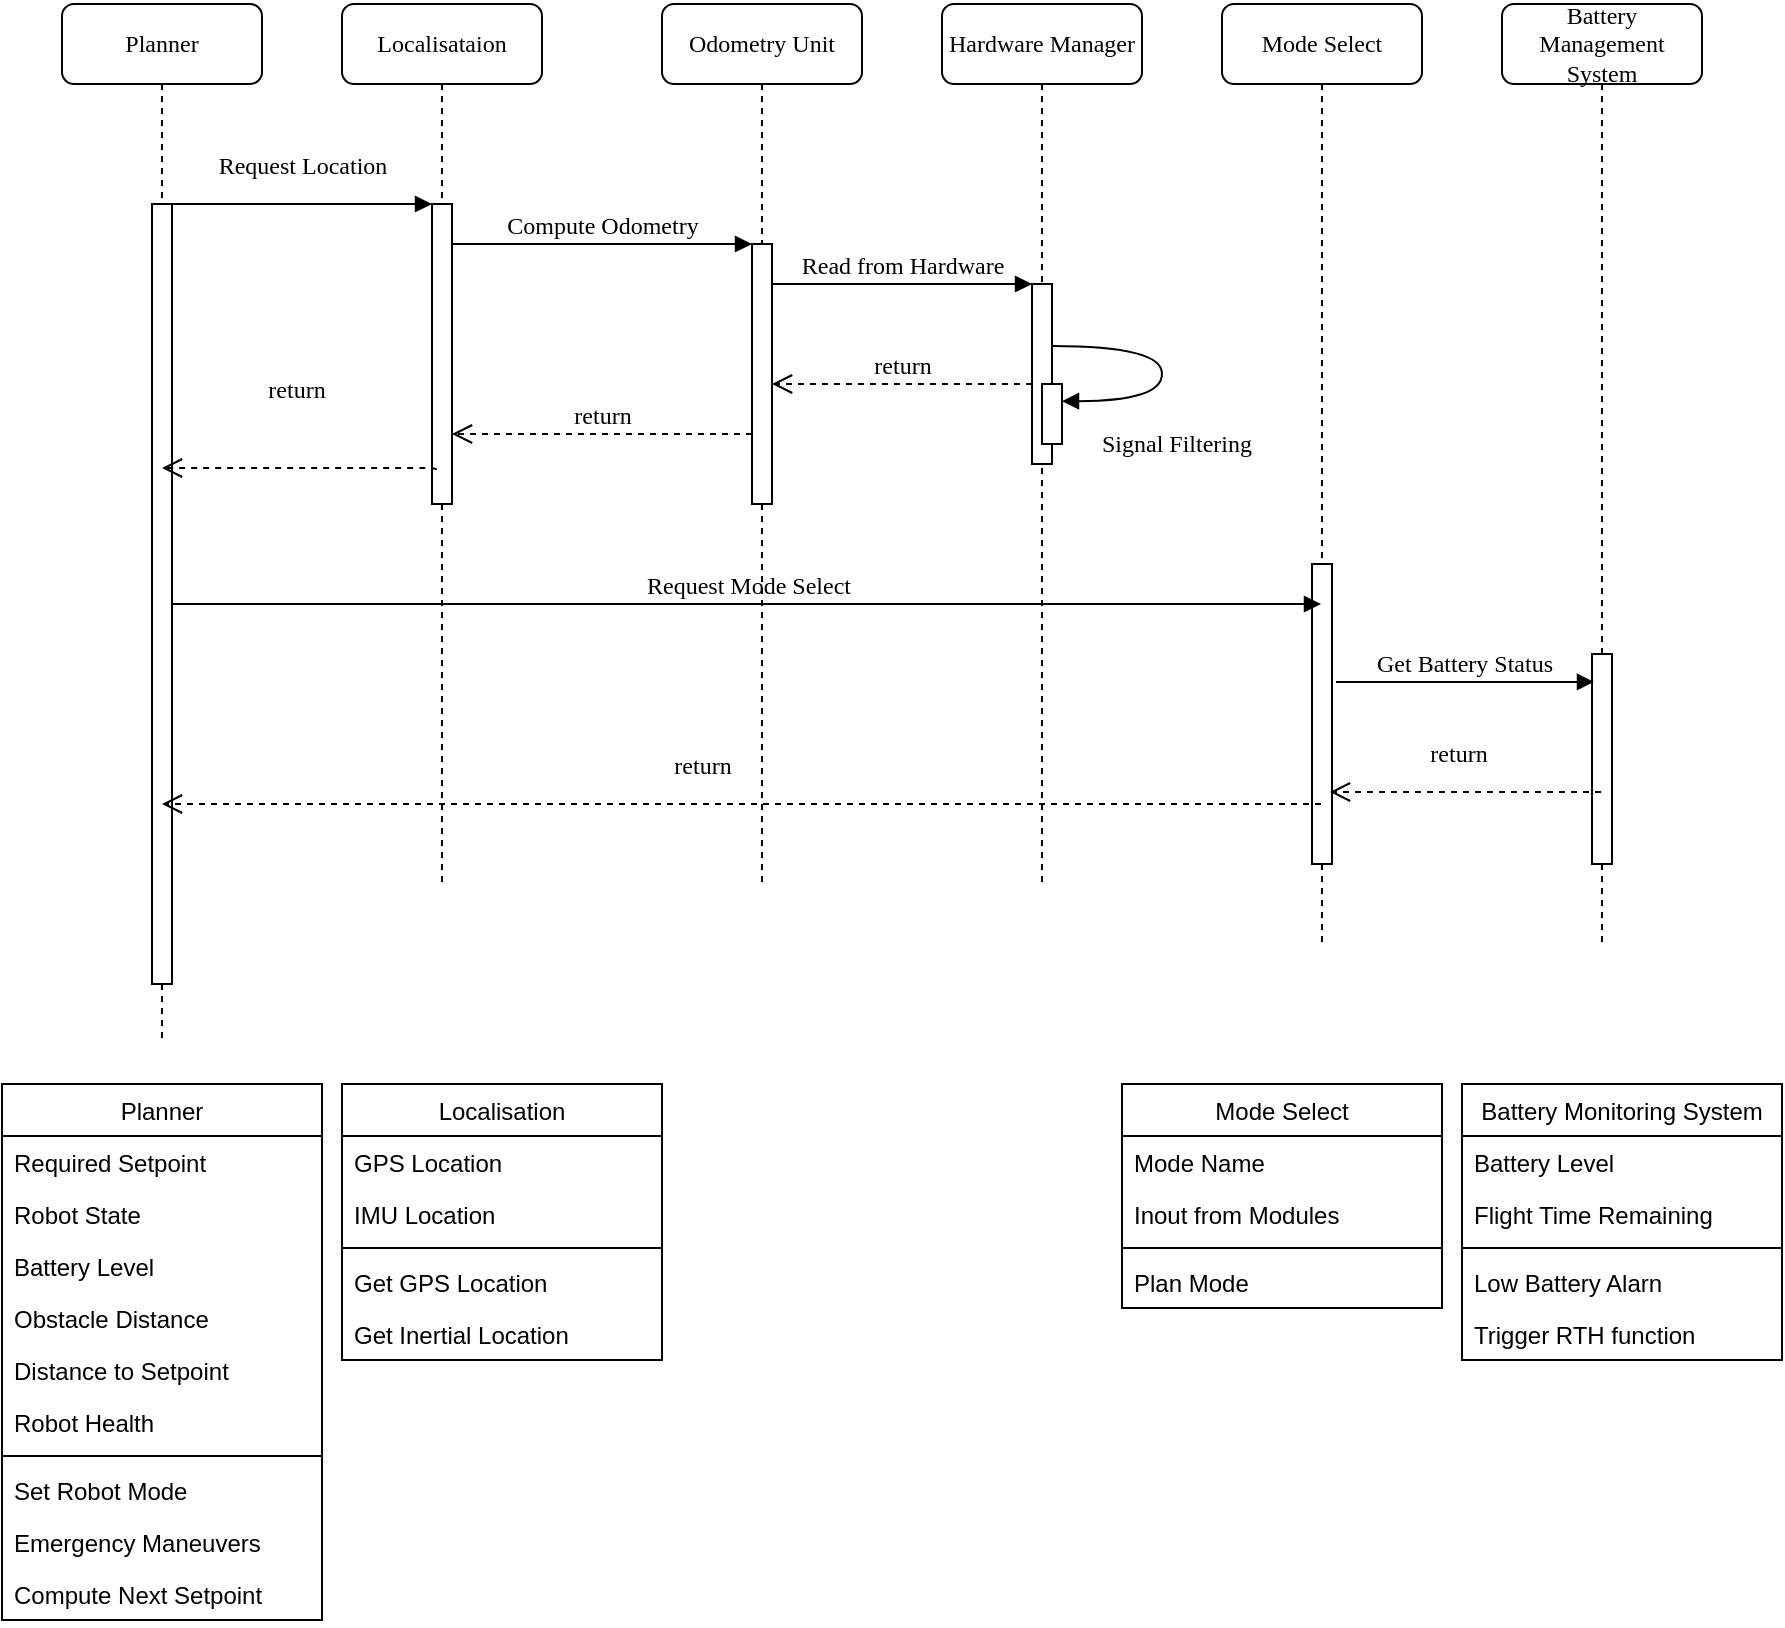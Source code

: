 <mxfile version="12.6.7" type="device"><diagram name="Page-1" id="13e1069c-82ec-6db2-03f1-153e76fe0fe0"><mxGraphModel dx="1357" dy="728" grid="1" gridSize="10" guides="1" tooltips="1" connect="1" arrows="1" fold="1" page="1" pageScale="1" pageWidth="1100" pageHeight="850" background="#ffffff" math="0" shadow="0"><root><mxCell id="0"/><mxCell id="1" parent="0"/><mxCell id="7baba1c4bc27f4b0-2" value="Localisataion" style="shape=umlLifeline;perimeter=lifelinePerimeter;whiteSpace=wrap;html=1;container=1;collapsible=0;recursiveResize=0;outlineConnect=0;rounded=1;shadow=0;comic=0;labelBackgroundColor=none;strokeWidth=1;fontFamily=Verdana;fontSize=12;align=center;" parent="1" vertex="1"><mxGeometry x="190" y="10" width="100" height="440" as="geometry"/></mxCell><mxCell id="7baba1c4bc27f4b0-10" value="" style="html=1;points=[];perimeter=orthogonalPerimeter;rounded=0;shadow=0;comic=0;labelBackgroundColor=none;strokeWidth=1;fontFamily=Verdana;fontSize=12;align=center;" parent="7baba1c4bc27f4b0-2" vertex="1"><mxGeometry x="45" y="100" width="10" height="150" as="geometry"/></mxCell><mxCell id="7baba1c4bc27f4b0-3" value="Odometry Unit" style="shape=umlLifeline;perimeter=lifelinePerimeter;whiteSpace=wrap;html=1;container=1;collapsible=0;recursiveResize=0;outlineConnect=0;rounded=1;shadow=0;comic=0;labelBackgroundColor=none;strokeWidth=1;fontFamily=Verdana;fontSize=12;align=center;" parent="1" vertex="1"><mxGeometry x="350" y="10" width="100" height="440" as="geometry"/></mxCell><mxCell id="7baba1c4bc27f4b0-13" value="" style="html=1;points=[];perimeter=orthogonalPerimeter;rounded=0;shadow=0;comic=0;labelBackgroundColor=none;strokeWidth=1;fontFamily=Verdana;fontSize=12;align=center;" parent="7baba1c4bc27f4b0-3" vertex="1"><mxGeometry x="45" y="120" width="10" height="130" as="geometry"/></mxCell><mxCell id="7baba1c4bc27f4b0-4" value="Hardware Manager" style="shape=umlLifeline;perimeter=lifelinePerimeter;whiteSpace=wrap;html=1;container=1;collapsible=0;recursiveResize=0;outlineConnect=0;rounded=1;shadow=0;comic=0;labelBackgroundColor=none;strokeWidth=1;fontFamily=Verdana;fontSize=12;align=center;" parent="1" vertex="1"><mxGeometry x="490" y="10" width="100" height="440" as="geometry"/></mxCell><mxCell id="7baba1c4bc27f4b0-5" value="Mode Select" style="shape=umlLifeline;perimeter=lifelinePerimeter;whiteSpace=wrap;html=1;container=1;collapsible=0;recursiveResize=0;outlineConnect=0;rounded=1;shadow=0;comic=0;labelBackgroundColor=none;strokeWidth=1;fontFamily=Verdana;fontSize=12;align=center;" parent="1" vertex="1"><mxGeometry x="630" y="10" width="100" height="470" as="geometry"/></mxCell><mxCell id="7baba1c4bc27f4b0-19" value="" style="html=1;points=[];perimeter=orthogonalPerimeter;rounded=0;shadow=0;comic=0;labelBackgroundColor=none;strokeWidth=1;fontFamily=Verdana;fontSize=12;align=center;" parent="7baba1c4bc27f4b0-5" vertex="1"><mxGeometry x="45" y="280" width="10" height="150" as="geometry"/></mxCell><mxCell id="7baba1c4bc27f4b0-6" value="Battery Management System" style="shape=umlLifeline;perimeter=lifelinePerimeter;whiteSpace=wrap;html=1;container=1;collapsible=0;recursiveResize=0;outlineConnect=0;rounded=1;shadow=0;comic=0;labelBackgroundColor=none;strokeWidth=1;fontFamily=Verdana;fontSize=12;align=center;" parent="1" vertex="1"><mxGeometry x="770" y="10" width="100" height="470" as="geometry"/></mxCell><mxCell id="7baba1c4bc27f4b0-28" value="" style="html=1;points=[];perimeter=orthogonalPerimeter;rounded=0;shadow=0;comic=0;labelBackgroundColor=none;strokeWidth=1;fontFamily=Verdana;fontSize=12;align=center;" parent="7baba1c4bc27f4b0-6" vertex="1"><mxGeometry x="45" y="325" width="10" height="105" as="geometry"/></mxCell><mxCell id="7baba1c4bc27f4b0-8" value="Planner" style="shape=umlLifeline;perimeter=lifelinePerimeter;whiteSpace=wrap;html=1;container=1;collapsible=0;recursiveResize=0;outlineConnect=0;rounded=1;shadow=0;comic=0;labelBackgroundColor=none;strokeWidth=1;fontFamily=Verdana;fontSize=12;align=center;" parent="1" vertex="1"><mxGeometry x="50" y="10" width="100" height="520" as="geometry"/></mxCell><mxCell id="7baba1c4bc27f4b0-9" value="" style="html=1;points=[];perimeter=orthogonalPerimeter;rounded=0;shadow=0;comic=0;labelBackgroundColor=none;strokeWidth=1;fontFamily=Verdana;fontSize=12;align=center;" parent="7baba1c4bc27f4b0-8" vertex="1"><mxGeometry x="45" y="100" width="10" height="390" as="geometry"/></mxCell><mxCell id="7baba1c4bc27f4b0-16" value="" style="html=1;points=[];perimeter=orthogonalPerimeter;rounded=0;shadow=0;comic=0;labelBackgroundColor=none;strokeWidth=1;fontFamily=Verdana;fontSize=12;align=center;" parent="1" vertex="1"><mxGeometry x="535" y="150" width="10" height="90" as="geometry"/></mxCell><mxCell id="7baba1c4bc27f4b0-17" value="Read from Hardware" style="html=1;verticalAlign=bottom;endArrow=block;labelBackgroundColor=none;fontFamily=Verdana;fontSize=12;edgeStyle=elbowEdgeStyle;elbow=vertical;" parent="1" source="7baba1c4bc27f4b0-13" target="7baba1c4bc27f4b0-16" edge="1"><mxGeometry relative="1" as="geometry"><mxPoint x="460" y="150" as="sourcePoint"/><Array as="points"><mxPoint x="410" y="150"/></Array></mxGeometry></mxCell><mxCell id="7baba1c4bc27f4b0-23" value="Request Mode Select" style="html=1;verticalAlign=bottom;endArrow=block;labelBackgroundColor=none;fontFamily=Verdana;fontSize=12;" parent="1" source="7baba1c4bc27f4b0-9" target="7baba1c4bc27f4b0-5" edge="1"><mxGeometry relative="1" as="geometry"><mxPoint x="460" y="350" as="sourcePoint"/><mxPoint x="535" y="370" as="targetPoint"/><Array as="points"><mxPoint x="520" y="310"/><mxPoint x="610" y="310"/></Array></mxGeometry></mxCell><mxCell id="7baba1c4bc27f4b0-30" value="return" style="html=1;verticalAlign=bottom;endArrow=open;dashed=1;endSize=8;labelBackgroundColor=none;fontFamily=Verdana;fontSize=12;edgeStyle=elbowEdgeStyle;elbow=vertical;entryX=0.9;entryY=0.76;entryDx=0;entryDy=0;entryPerimeter=0;" parent="1" source="7baba1c4bc27f4b0-6" target="7baba1c4bc27f4b0-19" edge="1"><mxGeometry x="0.073" y="-10" relative="1" as="geometry"><mxPoint x="690" y="470" as="targetPoint"/><Array as="points"><mxPoint x="730" y="404"/><mxPoint x="750" y="470"/><mxPoint x="730" y="480"/></Array><mxPoint x="1" as="offset"/></mxGeometry></mxCell><mxCell id="7baba1c4bc27f4b0-11" value="Request Location" style="html=1;verticalAlign=bottom;endArrow=block;entryX=0;entryY=0;labelBackgroundColor=none;fontFamily=Verdana;fontSize=12;edgeStyle=elbowEdgeStyle;elbow=vertical;" parent="1" source="7baba1c4bc27f4b0-9" target="7baba1c4bc27f4b0-10" edge="1"><mxGeometry y="10" relative="1" as="geometry"><mxPoint x="170" y="120" as="sourcePoint"/><mxPoint as="offset"/></mxGeometry></mxCell><mxCell id="7baba1c4bc27f4b0-14" value="Compute Odometry" style="html=1;verticalAlign=bottom;endArrow=block;entryX=0;entryY=0;labelBackgroundColor=none;fontFamily=Verdana;fontSize=12;edgeStyle=elbowEdgeStyle;elbow=vertical;" parent="1" source="7baba1c4bc27f4b0-10" target="7baba1c4bc27f4b0-13" edge="1"><mxGeometry relative="1" as="geometry"><mxPoint x="320" y="130" as="sourcePoint"/></mxGeometry></mxCell><mxCell id="7baba1c4bc27f4b0-34" value="" style="html=1;points=[];perimeter=orthogonalPerimeter;rounded=0;shadow=0;comic=0;labelBackgroundColor=none;strokeWidth=1;fontFamily=Verdana;fontSize=12;align=center;" parent="1" vertex="1"><mxGeometry x="540" y="200" width="10" height="30" as="geometry"/></mxCell><mxCell id="7baba1c4bc27f4b0-35" value="Signal Filtering" style="html=1;verticalAlign=bottom;endArrow=block;labelBackgroundColor=none;fontFamily=Verdana;fontSize=12;elbow=vertical;edgeStyle=orthogonalEdgeStyle;curved=1;entryX=1;entryY=0.286;entryPerimeter=0;exitX=1.038;exitY=0.345;exitPerimeter=0;" parent="1" source="7baba1c4bc27f4b0-16" target="7baba1c4bc27f4b0-34" edge="1"><mxGeometry x="0.298" y="32" relative="1" as="geometry"><mxPoint x="415" y="160" as="sourcePoint"/><mxPoint x="545" y="160" as="targetPoint"/><Array as="points"><mxPoint x="600" y="181"/><mxPoint x="600" y="209"/></Array><mxPoint x="10" y="-2" as="offset"/></mxGeometry></mxCell><mxCell id="HvnmRK1l1cn4ePfZaW77-1" value="return" style="html=1;verticalAlign=bottom;endArrow=open;dashed=1;endSize=8;labelBackgroundColor=none;fontFamily=Verdana;fontSize=12;edgeStyle=elbowEdgeStyle;elbow=vertical;" edge="1" parent="1"><mxGeometry relative="1" as="geometry"><mxPoint x="405" y="200" as="targetPoint"/><Array as="points"><mxPoint x="480" y="200"/><mxPoint x="510" y="200"/></Array><mxPoint x="535" y="200" as="sourcePoint"/></mxGeometry></mxCell><mxCell id="HvnmRK1l1cn4ePfZaW77-2" value="return" style="html=1;verticalAlign=bottom;endArrow=open;dashed=1;endSize=8;labelBackgroundColor=none;fontFamily=Verdana;fontSize=12;edgeStyle=elbowEdgeStyle;elbow=vertical;" edge="1" parent="1" source="7baba1c4bc27f4b0-13" target="7baba1c4bc27f4b0-10"><mxGeometry relative="1" as="geometry"><mxPoint x="240" y="210" as="targetPoint"/><Array as="points"><mxPoint x="280" y="225"/><mxPoint x="325" y="210"/><mxPoint x="355" y="210"/></Array><mxPoint x="380" y="210" as="sourcePoint"/></mxGeometry></mxCell><mxCell id="HvnmRK1l1cn4ePfZaW77-3" value="return" style="html=1;verticalAlign=bottom;endArrow=open;dashed=1;endSize=8;labelBackgroundColor=none;fontFamily=Verdana;fontSize=12;edgeStyle=elbowEdgeStyle;elbow=vertical;exitX=0.2;exitY=0.887;exitDx=0;exitDy=0;exitPerimeter=0;" edge="1" parent="1" source="7baba1c4bc27f4b0-10" target="7baba1c4bc27f4b0-8"><mxGeometry x="0.03" y="-30" relative="1" as="geometry"><mxPoint x="110" y="243" as="targetPoint"/><Array as="points"><mxPoint x="210" y="242"/><mxPoint x="170" y="280"/><mxPoint x="150" y="234"/><mxPoint x="150" y="240"/><mxPoint x="145" y="230"/><mxPoint x="190" y="215"/><mxPoint x="220" y="215"/></Array><mxPoint x="230" y="230" as="sourcePoint"/><mxPoint as="offset"/></mxGeometry></mxCell><mxCell id="HvnmRK1l1cn4ePfZaW77-5" value="Get Battery Status" style="html=1;verticalAlign=bottom;endArrow=block;labelBackgroundColor=none;fontFamily=Verdana;fontSize=12;exitX=1.2;exitY=0.393;exitDx=0;exitDy=0;exitPerimeter=0;entryX=0.1;entryY=0.133;entryDx=0;entryDy=0;entryPerimeter=0;" edge="1" parent="1" source="7baba1c4bc27f4b0-19" target="7baba1c4bc27f4b0-28"><mxGeometry relative="1" as="geometry"><mxPoint x="630" y="420" as="sourcePoint"/><mxPoint x="1204.5" y="420" as="targetPoint"/><Array as="points"/></mxGeometry></mxCell><mxCell id="HvnmRK1l1cn4ePfZaW77-6" value="return" style="html=1;verticalAlign=bottom;endArrow=open;dashed=1;endSize=8;labelBackgroundColor=none;fontFamily=Verdana;fontSize=12;edgeStyle=elbowEdgeStyle;elbow=vertical;entryX=0.5;entryY=0.769;entryDx=0;entryDy=0;entryPerimeter=0;" edge="1" parent="1" source="7baba1c4bc27f4b0-5" target="7baba1c4bc27f4b0-9"><mxGeometry x="0.073" y="-10" relative="1" as="geometry"><mxPoint x="110" y="490" as="targetPoint"/><Array as="points"><mxPoint x="520" y="410"/><mxPoint x="570" y="490"/><mxPoint x="170" y="460"/><mxPoint x="150" y="470"/></Array><mxPoint x="239.5" y="460" as="sourcePoint"/><mxPoint x="1" as="offset"/></mxGeometry></mxCell><mxCell id="HvnmRK1l1cn4ePfZaW77-7" value="Mode Select" style="swimlane;fontStyle=0;align=center;verticalAlign=top;childLayout=stackLayout;horizontal=1;startSize=26;horizontalStack=0;resizeParent=1;resizeLast=0;collapsible=1;marginBottom=0;rounded=0;shadow=0;strokeWidth=1;" vertex="1" parent="1"><mxGeometry x="580" y="550" width="160" height="112" as="geometry"><mxRectangle x="630" y="620" width="160" height="26" as="alternateBounds"/></mxGeometry></mxCell><mxCell id="HvnmRK1l1cn4ePfZaW77-8" value="Mode Name" style="text;align=left;verticalAlign=top;spacingLeft=4;spacingRight=4;overflow=hidden;rotatable=0;points=[[0,0.5],[1,0.5]];portConstraint=eastwest;" vertex="1" parent="HvnmRK1l1cn4ePfZaW77-7"><mxGeometry y="26" width="160" height="26" as="geometry"/></mxCell><mxCell id="HvnmRK1l1cn4ePfZaW77-9" value="Inout from Modules" style="text;align=left;verticalAlign=top;spacingLeft=4;spacingRight=4;overflow=hidden;rotatable=0;points=[[0,0.5],[1,0.5]];portConstraint=eastwest;rounded=0;shadow=0;html=0;" vertex="1" parent="HvnmRK1l1cn4ePfZaW77-7"><mxGeometry y="52" width="160" height="26" as="geometry"/></mxCell><mxCell id="HvnmRK1l1cn4ePfZaW77-10" value="" style="line;html=1;strokeWidth=1;align=left;verticalAlign=middle;spacingTop=-1;spacingLeft=3;spacingRight=3;rotatable=0;labelPosition=right;points=[];portConstraint=eastwest;" vertex="1" parent="HvnmRK1l1cn4ePfZaW77-7"><mxGeometry y="78" width="160" height="8" as="geometry"/></mxCell><mxCell id="HvnmRK1l1cn4ePfZaW77-11" value="Plan Mode" style="text;align=left;verticalAlign=top;spacingLeft=4;spacingRight=4;overflow=hidden;rotatable=0;points=[[0,0.5],[1,0.5]];portConstraint=eastwest;" vertex="1" parent="HvnmRK1l1cn4ePfZaW77-7"><mxGeometry y="86" width="160" height="26" as="geometry"/></mxCell><mxCell id="HvnmRK1l1cn4ePfZaW77-12" value="Battery Monitoring System" style="swimlane;fontStyle=0;align=center;verticalAlign=top;childLayout=stackLayout;horizontal=1;startSize=26;horizontalStack=0;resizeParent=1;resizeLast=0;collapsible=1;marginBottom=0;rounded=0;shadow=0;strokeWidth=1;" vertex="1" parent="1"><mxGeometry x="750" y="550" width="160" height="138" as="geometry"><mxRectangle x="800" y="620" width="160" height="26" as="alternateBounds"/></mxGeometry></mxCell><mxCell id="HvnmRK1l1cn4ePfZaW77-13" value="Battery Level" style="text;align=left;verticalAlign=top;spacingLeft=4;spacingRight=4;overflow=hidden;rotatable=0;points=[[0,0.5],[1,0.5]];portConstraint=eastwest;" vertex="1" parent="HvnmRK1l1cn4ePfZaW77-12"><mxGeometry y="26" width="160" height="26" as="geometry"/></mxCell><mxCell id="HvnmRK1l1cn4ePfZaW77-14" value="Flight Time Remaining" style="text;align=left;verticalAlign=top;spacingLeft=4;spacingRight=4;overflow=hidden;rotatable=0;points=[[0,0.5],[1,0.5]];portConstraint=eastwest;rounded=0;shadow=0;html=0;" vertex="1" parent="HvnmRK1l1cn4ePfZaW77-12"><mxGeometry y="52" width="160" height="26" as="geometry"/></mxCell><mxCell id="HvnmRK1l1cn4ePfZaW77-15" value="" style="line;html=1;strokeWidth=1;align=left;verticalAlign=middle;spacingTop=-1;spacingLeft=3;spacingRight=3;rotatable=0;labelPosition=right;points=[];portConstraint=eastwest;" vertex="1" parent="HvnmRK1l1cn4ePfZaW77-12"><mxGeometry y="78" width="160" height="8" as="geometry"/></mxCell><mxCell id="HvnmRK1l1cn4ePfZaW77-16" value="Low Battery Alarn" style="text;align=left;verticalAlign=top;spacingLeft=4;spacingRight=4;overflow=hidden;rotatable=0;points=[[0,0.5],[1,0.5]];portConstraint=eastwest;fontStyle=0" vertex="1" parent="HvnmRK1l1cn4ePfZaW77-12"><mxGeometry y="86" width="160" height="26" as="geometry"/></mxCell><mxCell id="HvnmRK1l1cn4ePfZaW77-17" value="Trigger RTH function" style="text;align=left;verticalAlign=top;spacingLeft=4;spacingRight=4;overflow=hidden;rotatable=0;points=[[0,0.5],[1,0.5]];portConstraint=eastwest;" vertex="1" parent="HvnmRK1l1cn4ePfZaW77-12"><mxGeometry y="112" width="160" height="26" as="geometry"/></mxCell><mxCell id="HvnmRK1l1cn4ePfZaW77-18" value="Localisation" style="swimlane;fontStyle=0;align=center;verticalAlign=top;childLayout=stackLayout;horizontal=1;startSize=26;horizontalStack=0;resizeParent=1;resizeLast=0;collapsible=1;marginBottom=0;rounded=0;shadow=0;strokeWidth=1;" vertex="1" parent="1"><mxGeometry x="190" y="550" width="160" height="138" as="geometry"><mxRectangle x="240" y="620" width="170" height="26" as="alternateBounds"/></mxGeometry></mxCell><mxCell id="HvnmRK1l1cn4ePfZaW77-19" value="GPS Location" style="text;align=left;verticalAlign=top;spacingLeft=4;spacingRight=4;overflow=hidden;rotatable=0;points=[[0,0.5],[1,0.5]];portConstraint=eastwest;" vertex="1" parent="HvnmRK1l1cn4ePfZaW77-18"><mxGeometry y="26" width="160" height="26" as="geometry"/></mxCell><mxCell id="HvnmRK1l1cn4ePfZaW77-20" value="IMU Location" style="text;align=left;verticalAlign=top;spacingLeft=4;spacingRight=4;overflow=hidden;rotatable=0;points=[[0,0.5],[1,0.5]];portConstraint=eastwest;" vertex="1" parent="HvnmRK1l1cn4ePfZaW77-18"><mxGeometry y="52" width="160" height="26" as="geometry"/></mxCell><mxCell id="HvnmRK1l1cn4ePfZaW77-21" value="" style="line;html=1;strokeWidth=1;align=left;verticalAlign=middle;spacingTop=-1;spacingLeft=3;spacingRight=3;rotatable=0;labelPosition=right;points=[];portConstraint=eastwest;" vertex="1" parent="HvnmRK1l1cn4ePfZaW77-18"><mxGeometry y="78" width="160" height="8" as="geometry"/></mxCell><mxCell id="HvnmRK1l1cn4ePfZaW77-22" value="Get GPS Location" style="text;align=left;verticalAlign=top;spacingLeft=4;spacingRight=4;overflow=hidden;rotatable=0;points=[[0,0.5],[1,0.5]];portConstraint=eastwest;" vertex="1" parent="HvnmRK1l1cn4ePfZaW77-18"><mxGeometry y="86" width="160" height="26" as="geometry"/></mxCell><mxCell id="HvnmRK1l1cn4ePfZaW77-23" value="Get Inertial Location" style="text;align=left;verticalAlign=top;spacingLeft=4;spacingRight=4;overflow=hidden;rotatable=0;points=[[0,0.5],[1,0.5]];portConstraint=eastwest;" vertex="1" parent="HvnmRK1l1cn4ePfZaW77-18"><mxGeometry y="112" width="160" height="26" as="geometry"/></mxCell><mxCell id="HvnmRK1l1cn4ePfZaW77-24" value="Planner" style="swimlane;fontStyle=0;align=center;verticalAlign=top;childLayout=stackLayout;horizontal=1;startSize=26;horizontalStack=0;resizeParent=1;resizeLast=0;collapsible=1;marginBottom=0;rounded=0;shadow=0;strokeWidth=1;" vertex="1" parent="1"><mxGeometry x="20" y="550" width="160" height="268" as="geometry"><mxRectangle x="70" y="620" width="160" height="26" as="alternateBounds"/></mxGeometry></mxCell><mxCell id="HvnmRK1l1cn4ePfZaW77-25" value="Required Setpoint" style="text;align=left;verticalAlign=top;spacingLeft=4;spacingRight=4;overflow=hidden;rotatable=0;points=[[0,0.5],[1,0.5]];portConstraint=eastwest;" vertex="1" parent="HvnmRK1l1cn4ePfZaW77-24"><mxGeometry y="26" width="160" height="26" as="geometry"/></mxCell><mxCell id="HvnmRK1l1cn4ePfZaW77-26" value="Robot State" style="text;align=left;verticalAlign=top;spacingLeft=4;spacingRight=4;overflow=hidden;rotatable=0;points=[[0,0.5],[1,0.5]];portConstraint=eastwest;rounded=0;shadow=0;html=0;" vertex="1" parent="HvnmRK1l1cn4ePfZaW77-24"><mxGeometry y="52" width="160" height="26" as="geometry"/></mxCell><mxCell id="HvnmRK1l1cn4ePfZaW77-27" value="Battery Level" style="text;align=left;verticalAlign=top;spacingLeft=4;spacingRight=4;overflow=hidden;rotatable=0;points=[[0,0.5],[1,0.5]];portConstraint=eastwest;rounded=0;shadow=0;html=0;" vertex="1" parent="HvnmRK1l1cn4ePfZaW77-24"><mxGeometry y="78" width="160" height="26" as="geometry"/></mxCell><mxCell id="HvnmRK1l1cn4ePfZaW77-28" value="Obstacle Distance" style="text;align=left;verticalAlign=top;spacingLeft=4;spacingRight=4;overflow=hidden;rotatable=0;points=[[0,0.5],[1,0.5]];portConstraint=eastwest;rounded=0;shadow=0;html=0;" vertex="1" parent="HvnmRK1l1cn4ePfZaW77-24"><mxGeometry y="104" width="160" height="26" as="geometry"/></mxCell><mxCell id="HvnmRK1l1cn4ePfZaW77-29" value="Distance to Setpoint" style="text;align=left;verticalAlign=top;spacingLeft=4;spacingRight=4;overflow=hidden;rotatable=0;points=[[0,0.5],[1,0.5]];portConstraint=eastwest;rounded=0;shadow=0;html=0;" vertex="1" parent="HvnmRK1l1cn4ePfZaW77-24"><mxGeometry y="130" width="160" height="26" as="geometry"/></mxCell><mxCell id="HvnmRK1l1cn4ePfZaW77-30" value="Robot Health" style="text;align=left;verticalAlign=top;spacingLeft=4;spacingRight=4;overflow=hidden;rotatable=0;points=[[0,0.5],[1,0.5]];portConstraint=eastwest;rounded=0;shadow=0;html=0;" vertex="1" parent="HvnmRK1l1cn4ePfZaW77-24"><mxGeometry y="156" width="160" height="26" as="geometry"/></mxCell><mxCell id="HvnmRK1l1cn4ePfZaW77-31" value="" style="line;html=1;strokeWidth=1;align=left;verticalAlign=middle;spacingTop=-1;spacingLeft=3;spacingRight=3;rotatable=0;labelPosition=right;points=[];portConstraint=eastwest;" vertex="1" parent="HvnmRK1l1cn4ePfZaW77-24"><mxGeometry y="182" width="160" height="8" as="geometry"/></mxCell><mxCell id="HvnmRK1l1cn4ePfZaW77-32" value="Set Robot Mode" style="text;align=left;verticalAlign=top;spacingLeft=4;spacingRight=4;overflow=hidden;rotatable=0;points=[[0,0.5],[1,0.5]];portConstraint=eastwest;" vertex="1" parent="HvnmRK1l1cn4ePfZaW77-24"><mxGeometry y="190" width="160" height="26" as="geometry"/></mxCell><mxCell id="HvnmRK1l1cn4ePfZaW77-33" value="Emergency Maneuvers" style="text;align=left;verticalAlign=top;spacingLeft=4;spacingRight=4;overflow=hidden;rotatable=0;points=[[0,0.5],[1,0.5]];portConstraint=eastwest;" vertex="1" parent="HvnmRK1l1cn4ePfZaW77-24"><mxGeometry y="216" width="160" height="26" as="geometry"/></mxCell><mxCell id="HvnmRK1l1cn4ePfZaW77-34" value="Compute Next Setpoint" style="text;align=left;verticalAlign=top;spacingLeft=4;spacingRight=4;overflow=hidden;rotatable=0;points=[[0,0.5],[1,0.5]];portConstraint=eastwest;" vertex="1" parent="HvnmRK1l1cn4ePfZaW77-24"><mxGeometry y="242" width="160" height="26" as="geometry"/></mxCell></root></mxGraphModel></diagram></mxfile>